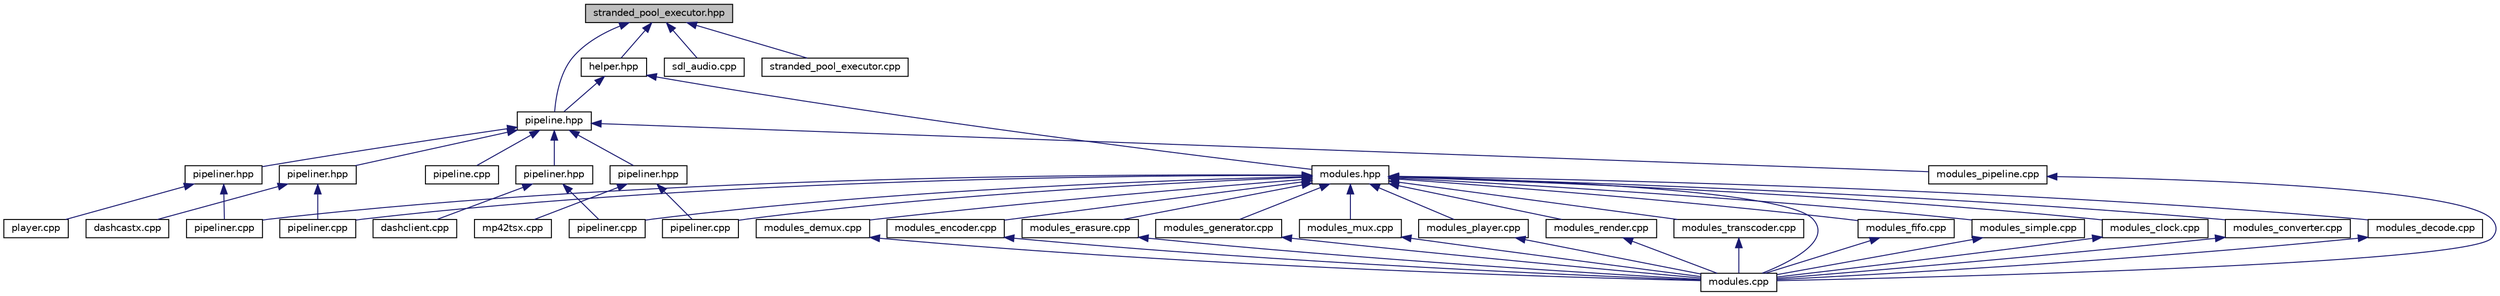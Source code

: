digraph "stranded_pool_executor.hpp"
{
 // INTERACTIVE_SVG=YES
  edge [fontname="Helvetica",fontsize="10",labelfontname="Helvetica",labelfontsize="10"];
  node [fontname="Helvetica",fontsize="10",shape=record];
  Node1 [label="stranded_pool_executor.hpp",height=0.2,width=0.4,color="black", fillcolor="grey75", style="filled", fontcolor="black"];
  Node1 -> Node2 [dir="back",color="midnightblue",fontsize="10",style="solid",fontname="Helvetica"];
  Node2 [label="pipeline.hpp",height=0.2,width=0.4,color="black", fillcolor="white", style="filled",URL="$pipeline_8hpp.html"];
  Node2 -> Node3 [dir="back",color="midnightblue",fontsize="10",style="solid",fontname="Helvetica"];
  Node3 [label="pipeliner.hpp",height=0.2,width=0.4,color="black", fillcolor="white", style="filled",URL="$dashcastx_2pipeliner_8hpp.html"];
  Node3 -> Node4 [dir="back",color="midnightblue",fontsize="10",style="solid",fontname="Helvetica"];
  Node4 [label="dashcastx.cpp",height=0.2,width=0.4,color="black", fillcolor="white", style="filled",URL="$dashcastx_8cpp.html"];
  Node3 -> Node5 [dir="back",color="midnightblue",fontsize="10",style="solid",fontname="Helvetica"];
  Node5 [label="pipeliner.cpp",height=0.2,width=0.4,color="black", fillcolor="white", style="filled",URL="$dashcastx_2pipeliner_8cpp.html"];
  Node2 -> Node6 [dir="back",color="midnightblue",fontsize="10",style="solid",fontname="Helvetica"];
  Node6 [label="pipeliner.hpp",height=0.2,width=0.4,color="black", fillcolor="white", style="filled",URL="$dashclient_2pipeliner_8hpp.html"];
  Node6 -> Node7 [dir="back",color="midnightblue",fontsize="10",style="solid",fontname="Helvetica"];
  Node7 [label="dashclient.cpp",height=0.2,width=0.4,color="black", fillcolor="white", style="filled",URL="$dashclient_8cpp.html"];
  Node6 -> Node8 [dir="back",color="midnightblue",fontsize="10",style="solid",fontname="Helvetica"];
  Node8 [label="pipeliner.cpp",height=0.2,width=0.4,color="black", fillcolor="white", style="filled",URL="$dashclient_2pipeliner_8cpp.html"];
  Node2 -> Node9 [dir="back",color="midnightblue",fontsize="10",style="solid",fontname="Helvetica"];
  Node9 [label="pipeliner.hpp",height=0.2,width=0.4,color="black", fillcolor="white", style="filled",URL="$mp42tsx_2pipeliner_8hpp.html"];
  Node9 -> Node10 [dir="back",color="midnightblue",fontsize="10",style="solid",fontname="Helvetica"];
  Node10 [label="mp42tsx.cpp",height=0.2,width=0.4,color="black", fillcolor="white", style="filled",URL="$mp42tsx_8cpp.html"];
  Node9 -> Node11 [dir="back",color="midnightblue",fontsize="10",style="solid",fontname="Helvetica"];
  Node11 [label="pipeliner.cpp",height=0.2,width=0.4,color="black", fillcolor="white", style="filled",URL="$mp42tsx_2pipeliner_8cpp.html"];
  Node2 -> Node12 [dir="back",color="midnightblue",fontsize="10",style="solid",fontname="Helvetica"];
  Node12 [label="pipeliner.hpp",height=0.2,width=0.4,color="black", fillcolor="white", style="filled",URL="$player_2pipeliner_8hpp.html"];
  Node12 -> Node13 [dir="back",color="midnightblue",fontsize="10",style="solid",fontname="Helvetica"];
  Node13 [label="pipeliner.cpp",height=0.2,width=0.4,color="black", fillcolor="white", style="filled",URL="$player_2pipeliner_8cpp.html"];
  Node12 -> Node14 [dir="back",color="midnightblue",fontsize="10",style="solid",fontname="Helvetica"];
  Node14 [label="player.cpp",height=0.2,width=0.4,color="black", fillcolor="white", style="filled",URL="$player_8cpp.html"];
  Node2 -> Node15 [dir="back",color="midnightblue",fontsize="10",style="solid",fontname="Helvetica"];
  Node15 [label="pipeline.cpp",height=0.2,width=0.4,color="black", fillcolor="white", style="filled",URL="$pipeline_8cpp.html"];
  Node2 -> Node16 [dir="back",color="midnightblue",fontsize="10",style="solid",fontname="Helvetica"];
  Node16 [label="modules_pipeline.cpp",height=0.2,width=0.4,color="black", fillcolor="white", style="filled",URL="$modules__pipeline_8cpp.html"];
  Node16 -> Node17 [dir="back",color="midnightblue",fontsize="10",style="solid",fontname="Helvetica"];
  Node17 [label="modules.cpp",height=0.2,width=0.4,color="black", fillcolor="white", style="filled",URL="$modules_8cpp.html"];
  Node1 -> Node18 [dir="back",color="midnightblue",fontsize="10",style="solid",fontname="Helvetica"];
  Node18 [label="helper.hpp",height=0.2,width=0.4,color="black", fillcolor="white", style="filled",URL="$lib__modules_2utils_2helper_8hpp.html"];
  Node18 -> Node2 [dir="back",color="midnightblue",fontsize="10",style="solid",fontname="Helvetica"];
  Node18 -> Node19 [dir="back",color="midnightblue",fontsize="10",style="solid",fontname="Helvetica"];
  Node19 [label="modules.hpp",height=0.2,width=0.4,color="black", fillcolor="white", style="filled",URL="$modules_8hpp.html"];
  Node19 -> Node5 [dir="back",color="midnightblue",fontsize="10",style="solid",fontname="Helvetica"];
  Node19 -> Node8 [dir="back",color="midnightblue",fontsize="10",style="solid",fontname="Helvetica"];
  Node19 -> Node11 [dir="back",color="midnightblue",fontsize="10",style="solid",fontname="Helvetica"];
  Node19 -> Node13 [dir="back",color="midnightblue",fontsize="10",style="solid",fontname="Helvetica"];
  Node19 -> Node17 [dir="back",color="midnightblue",fontsize="10",style="solid",fontname="Helvetica"];
  Node19 -> Node20 [dir="back",color="midnightblue",fontsize="10",style="solid",fontname="Helvetica"];
  Node20 [label="modules_fifo.cpp",height=0.2,width=0.4,color="black", fillcolor="white", style="filled",URL="$modules__fifo_8cpp.html"];
  Node20 -> Node17 [dir="back",color="midnightblue",fontsize="10",style="solid",fontname="Helvetica"];
  Node19 -> Node21 [dir="back",color="midnightblue",fontsize="10",style="solid",fontname="Helvetica"];
  Node21 [label="modules_simple.cpp",height=0.2,width=0.4,color="black", fillcolor="white", style="filled",URL="$modules__simple_8cpp.html"];
  Node21 -> Node17 [dir="back",color="midnightblue",fontsize="10",style="solid",fontname="Helvetica"];
  Node19 -> Node22 [dir="back",color="midnightblue",fontsize="10",style="solid",fontname="Helvetica"];
  Node22 [label="modules_clock.cpp",height=0.2,width=0.4,color="black", fillcolor="white", style="filled",URL="$modules__clock_8cpp.html"];
  Node22 -> Node17 [dir="back",color="midnightblue",fontsize="10",style="solid",fontname="Helvetica"];
  Node19 -> Node23 [dir="back",color="midnightblue",fontsize="10",style="solid",fontname="Helvetica"];
  Node23 [label="modules_converter.cpp",height=0.2,width=0.4,color="black", fillcolor="white", style="filled",URL="$modules__converter_8cpp.html"];
  Node23 -> Node17 [dir="back",color="midnightblue",fontsize="10",style="solid",fontname="Helvetica"];
  Node19 -> Node24 [dir="back",color="midnightblue",fontsize="10",style="solid",fontname="Helvetica"];
  Node24 [label="modules_decode.cpp",height=0.2,width=0.4,color="black", fillcolor="white", style="filled",URL="$modules__decode_8cpp.html"];
  Node24 -> Node17 [dir="back",color="midnightblue",fontsize="10",style="solid",fontname="Helvetica"];
  Node19 -> Node25 [dir="back",color="midnightblue",fontsize="10",style="solid",fontname="Helvetica"];
  Node25 [label="modules_demux.cpp",height=0.2,width=0.4,color="black", fillcolor="white", style="filled",URL="$modules__demux_8cpp.html"];
  Node25 -> Node17 [dir="back",color="midnightblue",fontsize="10",style="solid",fontname="Helvetica"];
  Node19 -> Node26 [dir="back",color="midnightblue",fontsize="10",style="solid",fontname="Helvetica"];
  Node26 [label="modules_encoder.cpp",height=0.2,width=0.4,color="black", fillcolor="white", style="filled",URL="$modules__encoder_8cpp.html"];
  Node26 -> Node17 [dir="back",color="midnightblue",fontsize="10",style="solid",fontname="Helvetica"];
  Node19 -> Node27 [dir="back",color="midnightblue",fontsize="10",style="solid",fontname="Helvetica"];
  Node27 [label="modules_erasure.cpp",height=0.2,width=0.4,color="black", fillcolor="white", style="filled",URL="$modules__erasure_8cpp.html"];
  Node27 -> Node17 [dir="back",color="midnightblue",fontsize="10",style="solid",fontname="Helvetica"];
  Node19 -> Node28 [dir="back",color="midnightblue",fontsize="10",style="solid",fontname="Helvetica"];
  Node28 [label="modules_generator.cpp",height=0.2,width=0.4,color="black", fillcolor="white", style="filled",URL="$modules__generator_8cpp.html"];
  Node28 -> Node17 [dir="back",color="midnightblue",fontsize="10",style="solid",fontname="Helvetica"];
  Node19 -> Node29 [dir="back",color="midnightblue",fontsize="10",style="solid",fontname="Helvetica"];
  Node29 [label="modules_mux.cpp",height=0.2,width=0.4,color="black", fillcolor="white", style="filled",URL="$modules__mux_8cpp.html"];
  Node29 -> Node17 [dir="back",color="midnightblue",fontsize="10",style="solid",fontname="Helvetica"];
  Node19 -> Node30 [dir="back",color="midnightblue",fontsize="10",style="solid",fontname="Helvetica"];
  Node30 [label="modules_player.cpp",height=0.2,width=0.4,color="black", fillcolor="white", style="filled",URL="$modules__player_8cpp.html"];
  Node30 -> Node17 [dir="back",color="midnightblue",fontsize="10",style="solid",fontname="Helvetica"];
  Node19 -> Node31 [dir="back",color="midnightblue",fontsize="10",style="solid",fontname="Helvetica"];
  Node31 [label="modules_render.cpp",height=0.2,width=0.4,color="black", fillcolor="white", style="filled",URL="$modules__render_8cpp.html"];
  Node31 -> Node17 [dir="back",color="midnightblue",fontsize="10",style="solid",fontname="Helvetica"];
  Node19 -> Node32 [dir="back",color="midnightblue",fontsize="10",style="solid",fontname="Helvetica"];
  Node32 [label="modules_transcoder.cpp",height=0.2,width=0.4,color="black", fillcolor="white", style="filled",URL="$modules__transcoder_8cpp.html"];
  Node32 -> Node17 [dir="back",color="midnightblue",fontsize="10",style="solid",fontname="Helvetica"];
  Node1 -> Node33 [dir="back",color="midnightblue",fontsize="10",style="solid",fontname="Helvetica"];
  Node33 [label="sdl_audio.cpp",height=0.2,width=0.4,color="black", fillcolor="white", style="filled",URL="$sdl__audio_8cpp.html"];
  Node1 -> Node34 [dir="back",color="midnightblue",fontsize="10",style="solid",fontname="Helvetica"];
  Node34 [label="stranded_pool_executor.cpp",height=0.2,width=0.4,color="black", fillcolor="white", style="filled",URL="$stranded__pool__executor_8cpp.html"];
}
